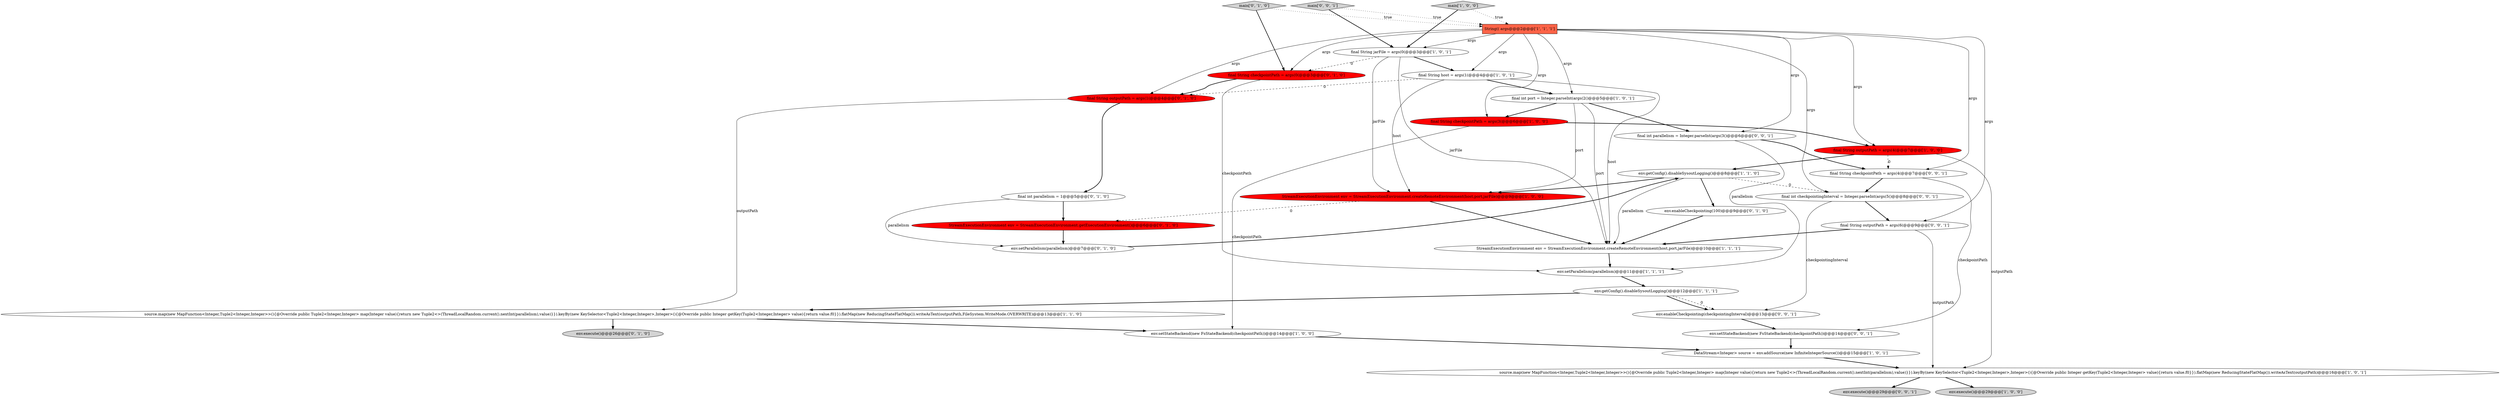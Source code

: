 digraph {
7 [style = filled, label = "final String outputPath = args(4(@@@7@@@['1', '0', '0']", fillcolor = red, shape = ellipse image = "AAA1AAABBB1BBB"];
4 [style = filled, label = "String(( args@@@2@@@['1', '1', '1']", fillcolor = tomato, shape = box image = "AAA0AAABBB1BBB"];
1 [style = filled, label = "env.setParallelism(parallelism)@@@11@@@['1', '1', '1']", fillcolor = white, shape = ellipse image = "AAA0AAABBB1BBB"];
31 [style = filled, label = "env.setStateBackend(new FsStateBackend(checkpointPath))@@@14@@@['0', '0', '1']", fillcolor = white, shape = ellipse image = "AAA0AAABBB3BBB"];
12 [style = filled, label = "final String host = args(1(@@@4@@@['1', '0', '1']", fillcolor = white, shape = ellipse image = "AAA0AAABBB1BBB"];
32 [style = filled, label = "final String outputPath = args(6(@@@9@@@['0', '0', '1']", fillcolor = white, shape = ellipse image = "AAA0AAABBB3BBB"];
8 [style = filled, label = "env.setStateBackend(new FsStateBackend(checkpointPath))@@@14@@@['1', '0', '0']", fillcolor = white, shape = ellipse image = "AAA0AAABBB1BBB"];
5 [style = filled, label = "StreamExecutionEnvironment env = StreamExecutionEnvironment.createRemoteEnvironment(host,port,jarFile)@@@10@@@['1', '1', '1']", fillcolor = white, shape = ellipse image = "AAA0AAABBB1BBB"];
27 [style = filled, label = "env.execute()@@@29@@@['0', '0', '1']", fillcolor = lightgray, shape = ellipse image = "AAA0AAABBB3BBB"];
29 [style = filled, label = "main['0', '0', '1']", fillcolor = lightgray, shape = diamond image = "AAA0AAABBB3BBB"];
2 [style = filled, label = "StreamExecutionEnvironment env = StreamExecutionEnvironment.createRemoteEnvironment(host,port,jarFile)@@@9@@@['1', '0', '0']", fillcolor = red, shape = ellipse image = "AAA1AAABBB1BBB"];
17 [style = filled, label = "env.enableCheckpointing(100)@@@9@@@['0', '1', '0']", fillcolor = white, shape = ellipse image = "AAA0AAABBB2BBB"];
6 [style = filled, label = "source.map(new MapFunction<Integer,Tuple2<Integer,Integer>>(){@Override public Tuple2<Integer,Integer> map(Integer value){return new Tuple2<>(ThreadLocalRandom.current().nextInt(parallelism),value)}}).keyBy(new KeySelector<Tuple2<Integer,Integer>,Integer>(){@Override public Integer getKey(Tuple2<Integer,Integer> value){return value.f0}}).flatMap(new ReducingStateFlatMap()).writeAsText(outputPath)@@@16@@@['1', '0', '1']", fillcolor = white, shape = ellipse image = "AAA0AAABBB1BBB"];
30 [style = filled, label = "env.enableCheckpointing(checkpointingInterval)@@@13@@@['0', '0', '1']", fillcolor = white, shape = ellipse image = "AAA0AAABBB3BBB"];
19 [style = filled, label = "env.execute()@@@26@@@['0', '1', '0']", fillcolor = lightgray, shape = ellipse image = "AAA0AAABBB2BBB"];
0 [style = filled, label = "source.map(new MapFunction<Integer,Tuple2<Integer,Integer>>(){@Override public Tuple2<Integer,Integer> map(Integer value){return new Tuple2<>(ThreadLocalRandom.current().nextInt(parallelism),value)}}).keyBy(new KeySelector<Tuple2<Integer,Integer>,Integer>(){@Override public Integer getKey(Tuple2<Integer,Integer> value){return value.f0}}).flatMap(new ReducingStateFlatMap()).writeAsText(outputPath,FileSystem.WriteMode.OVERWRITE)@@@13@@@['1', '1', '0']", fillcolor = white, shape = ellipse image = "AAA0AAABBB1BBB"];
9 [style = filled, label = "env.getConfig().disableSysoutLogging()@@@12@@@['1', '1', '1']", fillcolor = white, shape = ellipse image = "AAA0AAABBB1BBB"];
18 [style = filled, label = "env.setParallelism(parallelism)@@@7@@@['0', '1', '0']", fillcolor = white, shape = ellipse image = "AAA0AAABBB2BBB"];
22 [style = filled, label = "final String checkpointPath = args(0(@@@3@@@['0', '1', '0']", fillcolor = red, shape = ellipse image = "AAA1AAABBB2BBB"];
15 [style = filled, label = "final String jarFile = args(0(@@@3@@@['1', '0', '1']", fillcolor = white, shape = ellipse image = "AAA0AAABBB1BBB"];
20 [style = filled, label = "final int parallelism = 1@@@5@@@['0', '1', '0']", fillcolor = white, shape = ellipse image = "AAA0AAABBB2BBB"];
11 [style = filled, label = "final int port = Integer.parseInt(args(2()@@@5@@@['1', '0', '1']", fillcolor = white, shape = ellipse image = "AAA0AAABBB1BBB"];
23 [style = filled, label = "final String outputPath = args(1(@@@4@@@['0', '1', '0']", fillcolor = red, shape = ellipse image = "AAA1AAABBB2BBB"];
25 [style = filled, label = "final String checkpointPath = args(4(@@@7@@@['0', '0', '1']", fillcolor = white, shape = ellipse image = "AAA0AAABBB3BBB"];
26 [style = filled, label = "final int checkpointingInterval = Integer.parseInt(args(5()@@@8@@@['0', '0', '1']", fillcolor = white, shape = ellipse image = "AAA0AAABBB3BBB"];
3 [style = filled, label = "env.getConfig().disableSysoutLogging()@@@8@@@['1', '1', '0']", fillcolor = white, shape = ellipse image = "AAA0AAABBB1BBB"];
28 [style = filled, label = "final int parallelism = Integer.parseInt(args(3()@@@6@@@['0', '0', '1']", fillcolor = white, shape = ellipse image = "AAA0AAABBB3BBB"];
16 [style = filled, label = "final String checkpointPath = args(3(@@@6@@@['1', '0', '0']", fillcolor = red, shape = ellipse image = "AAA1AAABBB1BBB"];
14 [style = filled, label = "main['1', '0', '0']", fillcolor = lightgray, shape = diamond image = "AAA0AAABBB1BBB"];
10 [style = filled, label = "DataStream<Integer> source = env.addSource(new InfiniteIntegerSource())@@@15@@@['1', '0', '1']", fillcolor = white, shape = ellipse image = "AAA0AAABBB1BBB"];
21 [style = filled, label = "main['0', '1', '0']", fillcolor = lightgray, shape = diamond image = "AAA0AAABBB2BBB"];
24 [style = filled, label = "StreamExecutionEnvironment env = StreamExecutionEnvironment.getExecutionEnvironment()@@@6@@@['0', '1', '0']", fillcolor = red, shape = ellipse image = "AAA1AAABBB2BBB"];
13 [style = filled, label = "env.execute()@@@29@@@['1', '0', '0']", fillcolor = lightgray, shape = ellipse image = "AAA0AAABBB1BBB"];
11->16 [style = bold, label=""];
11->28 [style = bold, label=""];
8->10 [style = bold, label=""];
18->3 [style = bold, label=""];
17->5 [style = bold, label=""];
23->20 [style = bold, label=""];
4->16 [style = solid, label="args"];
32->5 [style = bold, label=""];
12->5 [style = solid, label="host"];
29->15 [style = bold, label=""];
15->2 [style = solid, label="jarFile"];
12->2 [style = solid, label="host"];
9->0 [style = bold, label=""];
26->32 [style = bold, label=""];
12->23 [style = dashed, label="0"];
3->26 [style = dashed, label="0"];
0->19 [style = bold, label=""];
4->32 [style = solid, label="args"];
11->5 [style = solid, label="port"];
4->12 [style = solid, label="args"];
12->11 [style = bold, label=""];
16->7 [style = bold, label=""];
22->1 [style = solid, label="checkpointPath"];
9->30 [style = bold, label=""];
4->22 [style = solid, label="args"];
20->18 [style = solid, label="parallelism"];
24->18 [style = bold, label=""];
22->23 [style = bold, label=""];
10->6 [style = bold, label=""];
21->4 [style = dotted, label="true"];
3->5 [style = solid, label="parallelism"];
7->3 [style = bold, label=""];
1->9 [style = bold, label=""];
7->6 [style = solid, label="outputPath"];
15->22 [style = dashed, label="0"];
23->0 [style = solid, label="outputPath"];
4->7 [style = solid, label="args"];
16->8 [style = solid, label="checkpointPath"];
4->11 [style = solid, label="args"];
4->25 [style = solid, label="args"];
5->1 [style = bold, label=""];
15->5 [style = solid, label="jarFile"];
6->27 [style = bold, label=""];
25->31 [style = solid, label="checkpointPath"];
28->1 [style = solid, label="parallelism"];
3->2 [style = bold, label=""];
21->22 [style = bold, label=""];
30->31 [style = bold, label=""];
31->10 [style = bold, label=""];
4->15 [style = solid, label="args"];
4->28 [style = solid, label="args"];
6->13 [style = bold, label=""];
25->26 [style = bold, label=""];
29->4 [style = dotted, label="true"];
0->8 [style = bold, label=""];
7->25 [style = dashed, label="0"];
4->23 [style = solid, label="args"];
28->25 [style = bold, label=""];
32->6 [style = solid, label="outputPath"];
3->17 [style = bold, label=""];
4->26 [style = solid, label="args"];
14->15 [style = bold, label=""];
15->12 [style = bold, label=""];
2->24 [style = dashed, label="0"];
20->24 [style = bold, label=""];
11->2 [style = solid, label="port"];
14->4 [style = dotted, label="true"];
26->30 [style = solid, label="checkpointingInterval"];
9->30 [style = dashed, label="0"];
2->5 [style = bold, label=""];
}
